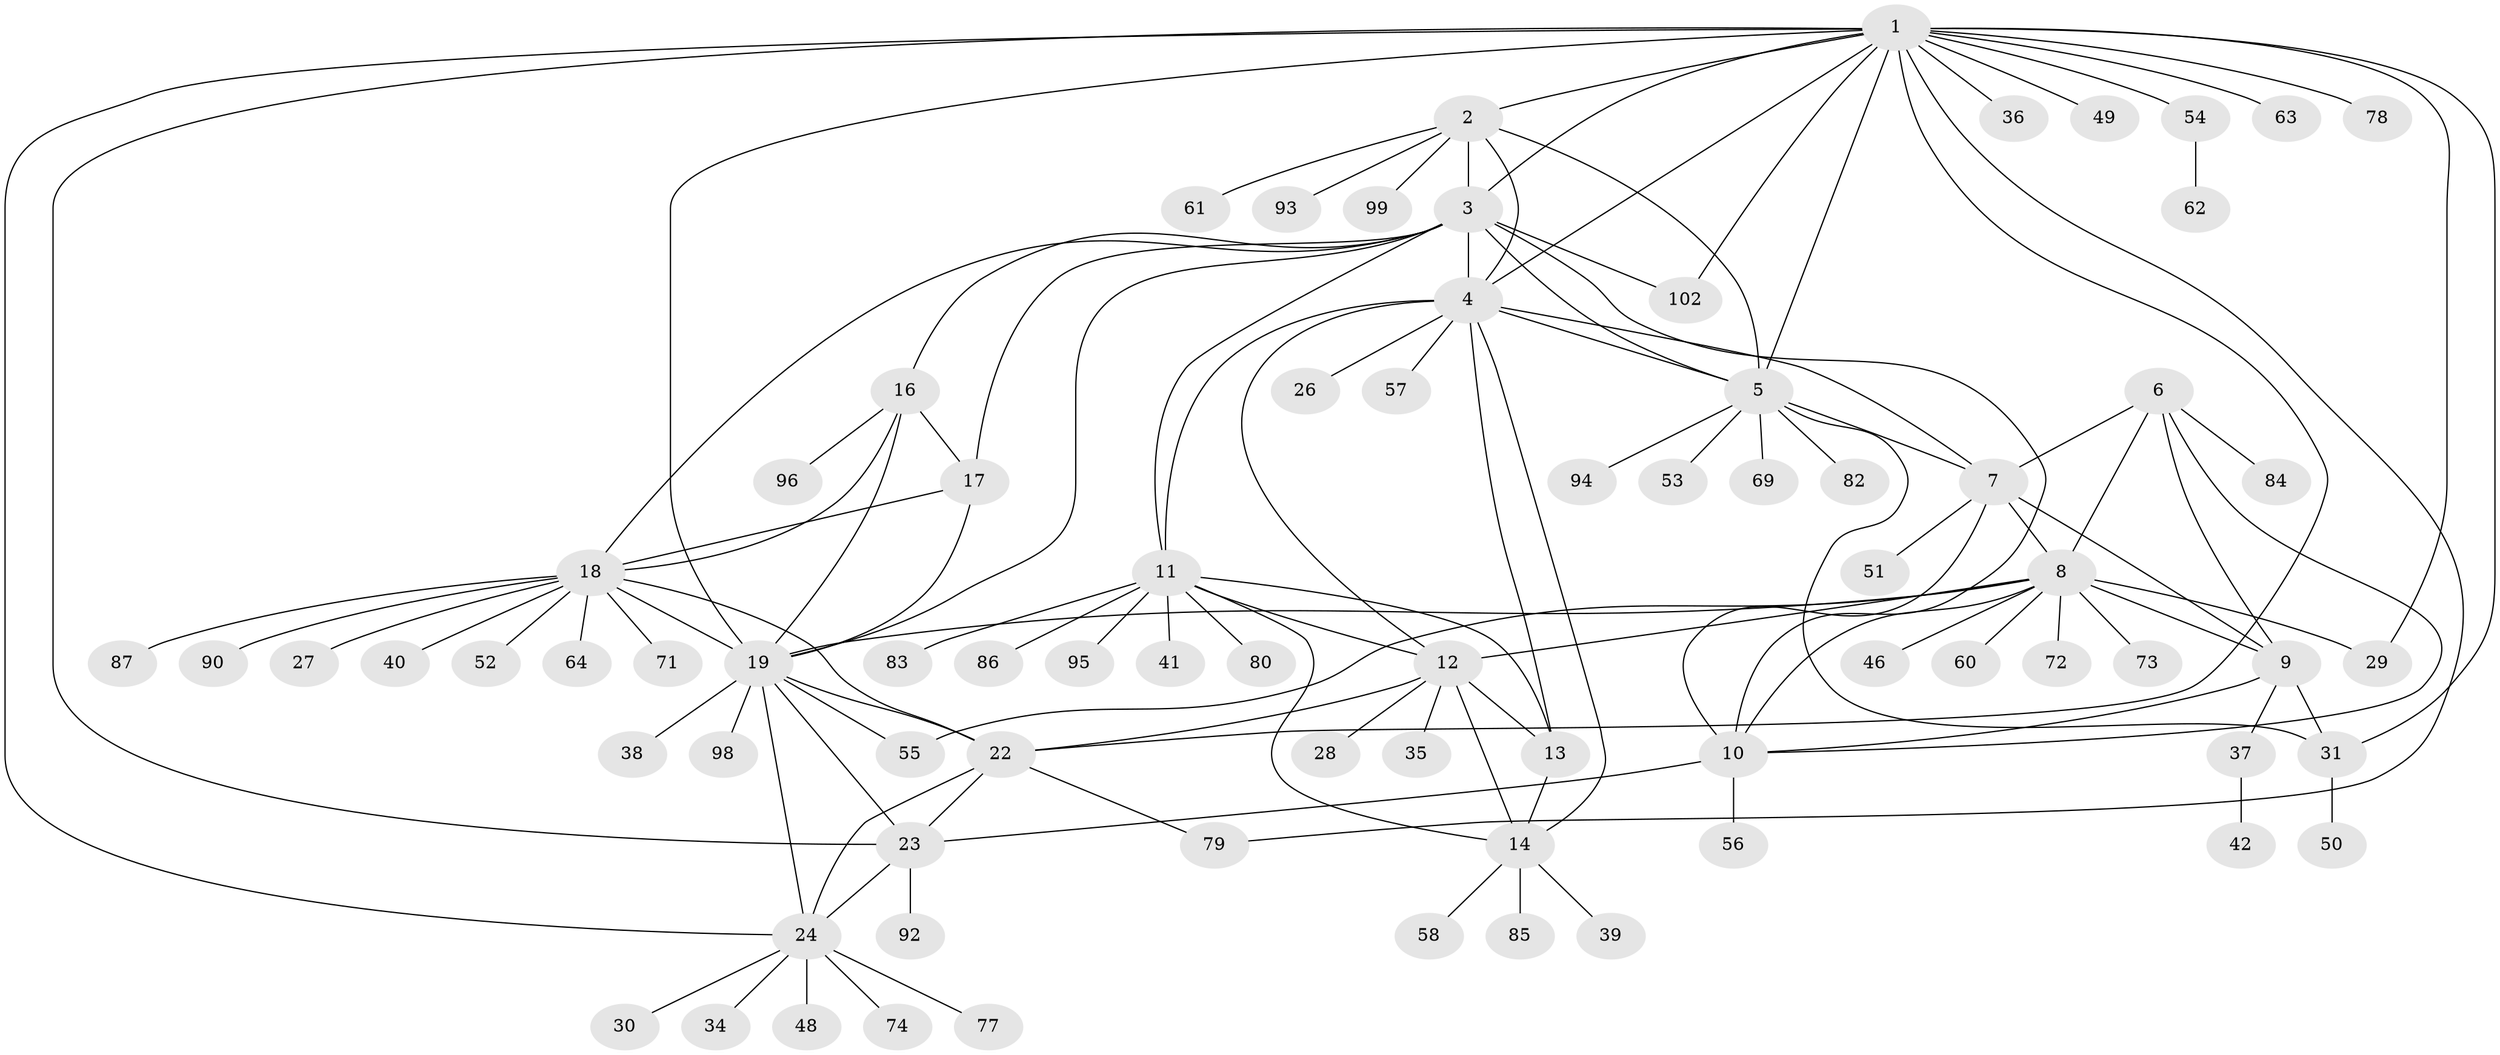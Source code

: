 // Generated by graph-tools (version 1.1) at 2025/52/02/27/25 19:52:16]
// undirected, 77 vertices, 121 edges
graph export_dot {
graph [start="1"]
  node [color=gray90,style=filled];
  1 [super="+25"];
  2 [super="+97"];
  3 [super="+20"];
  4 [super="+15"];
  5 [super="+70"];
  6 [super="+65"];
  7 [super="+32"];
  8 [super="+59"];
  9 [super="+47"];
  10;
  11 [super="+44"];
  12 [super="+76"];
  13;
  14 [super="+91"];
  16 [super="+45"];
  17;
  18 [super="+81"];
  19 [super="+21"];
  22 [super="+67"];
  23 [super="+33"];
  24 [super="+68"];
  26;
  27;
  28 [super="+75"];
  29;
  30 [super="+88"];
  31 [super="+66"];
  34 [super="+43"];
  35;
  36;
  37;
  38;
  39;
  40;
  41;
  42;
  46;
  48;
  49;
  50;
  51;
  52;
  53;
  54;
  55;
  56;
  57 [super="+100"];
  58;
  60;
  61;
  62 [super="+89"];
  63;
  64;
  69;
  71;
  72;
  73;
  74;
  77;
  78;
  79;
  80;
  82;
  83;
  84 [super="+101"];
  85;
  86;
  87;
  90;
  92;
  93;
  94;
  95;
  96;
  98;
  99;
  102;
  1 -- 2;
  1 -- 3;
  1 -- 4;
  1 -- 5;
  1 -- 29;
  1 -- 36;
  1 -- 49;
  1 -- 63;
  1 -- 78;
  1 -- 79;
  1 -- 102;
  1 -- 22;
  1 -- 23;
  1 -- 24;
  1 -- 54;
  1 -- 19;
  1 -- 31;
  2 -- 3;
  2 -- 4;
  2 -- 5;
  2 -- 61;
  2 -- 93;
  2 -- 99;
  3 -- 4;
  3 -- 5;
  3 -- 16;
  3 -- 17;
  3 -- 18;
  3 -- 19;
  3 -- 102;
  3 -- 10;
  3 -- 11;
  4 -- 5;
  4 -- 26;
  4 -- 57;
  4 -- 11;
  4 -- 12;
  4 -- 13;
  4 -- 14;
  4 -- 7;
  5 -- 7;
  5 -- 53;
  5 -- 69;
  5 -- 82;
  5 -- 94;
  5 -- 31;
  6 -- 7;
  6 -- 8;
  6 -- 9;
  6 -- 10;
  6 -- 84;
  7 -- 8;
  7 -- 9;
  7 -- 10;
  7 -- 51;
  8 -- 9;
  8 -- 10;
  8 -- 12;
  8 -- 29;
  8 -- 46;
  8 -- 55;
  8 -- 60;
  8 -- 72;
  8 -- 73;
  8 -- 19;
  9 -- 10;
  9 -- 31;
  9 -- 37;
  10 -- 23;
  10 -- 56;
  11 -- 12;
  11 -- 13;
  11 -- 14;
  11 -- 41;
  11 -- 80;
  11 -- 83;
  11 -- 86;
  11 -- 95;
  12 -- 13;
  12 -- 14;
  12 -- 22;
  12 -- 28;
  12 -- 35;
  13 -- 14;
  14 -- 39;
  14 -- 58;
  14 -- 85;
  16 -- 17;
  16 -- 18;
  16 -- 19;
  16 -- 96;
  17 -- 18;
  17 -- 19;
  18 -- 19;
  18 -- 27;
  18 -- 40;
  18 -- 52;
  18 -- 64;
  18 -- 71;
  18 -- 87;
  18 -- 90;
  18 -- 22;
  19 -- 38;
  19 -- 98;
  19 -- 23;
  19 -- 22;
  19 -- 55;
  19 -- 24;
  22 -- 23;
  22 -- 24;
  22 -- 79;
  23 -- 24;
  23 -- 92;
  24 -- 30;
  24 -- 34;
  24 -- 48;
  24 -- 74;
  24 -- 77;
  31 -- 50;
  37 -- 42;
  54 -- 62;
}

